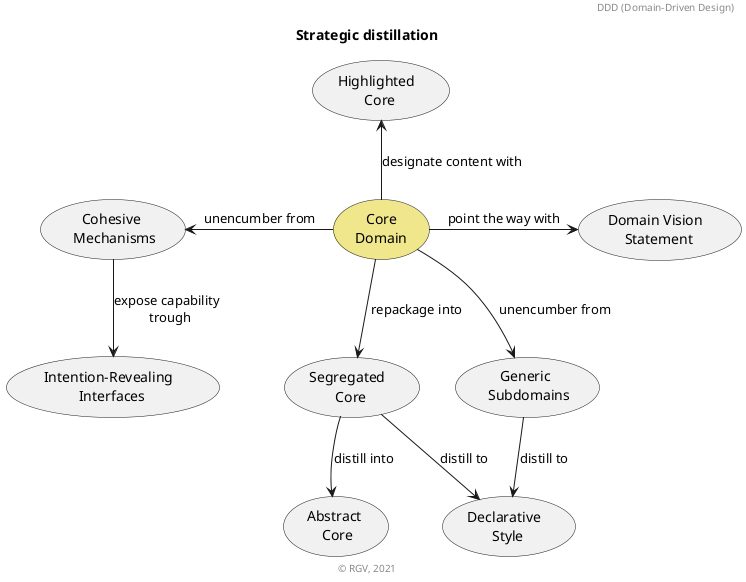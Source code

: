 @startuml
'https://plantuml.com/class-diagram
header DDD (Domain-Driven Design)
title Strategic distillation
allowmixing
'''''''''''''

usecase "Core\nDomain" as CD #khaki

    usecase "Domain Vision \n Statement" as DVS
    
    usecase "Highlighted \n Core" as HLC
    
    usecase "Segregated \n Core" as SC
        
        usecase "Abstract \n Core" as AC
            
    usecase "Generic \n Subdomains" as GS
    
        usecase "Declarative \n Style" as DS
    
    usecase "Cohesive \n Mechanisms" as CM
    
        usecase "Intention-Revealing \n Interfaces" as IRI
    
'''''''''''''

CD -r-> DVS : point the way with
CD -u-> HLC : designate content with
CD --> SC : repackage into
    SC --> AC : distill into
    SC --> DS: distill to
CD --> GS : unencumber from
    GS --> DS : distill to
CD -l-> CM : unencumber from
    CM --> IRI : expose capability \n trough

'''''''''''''
footer © RGV, 2021
@enduml